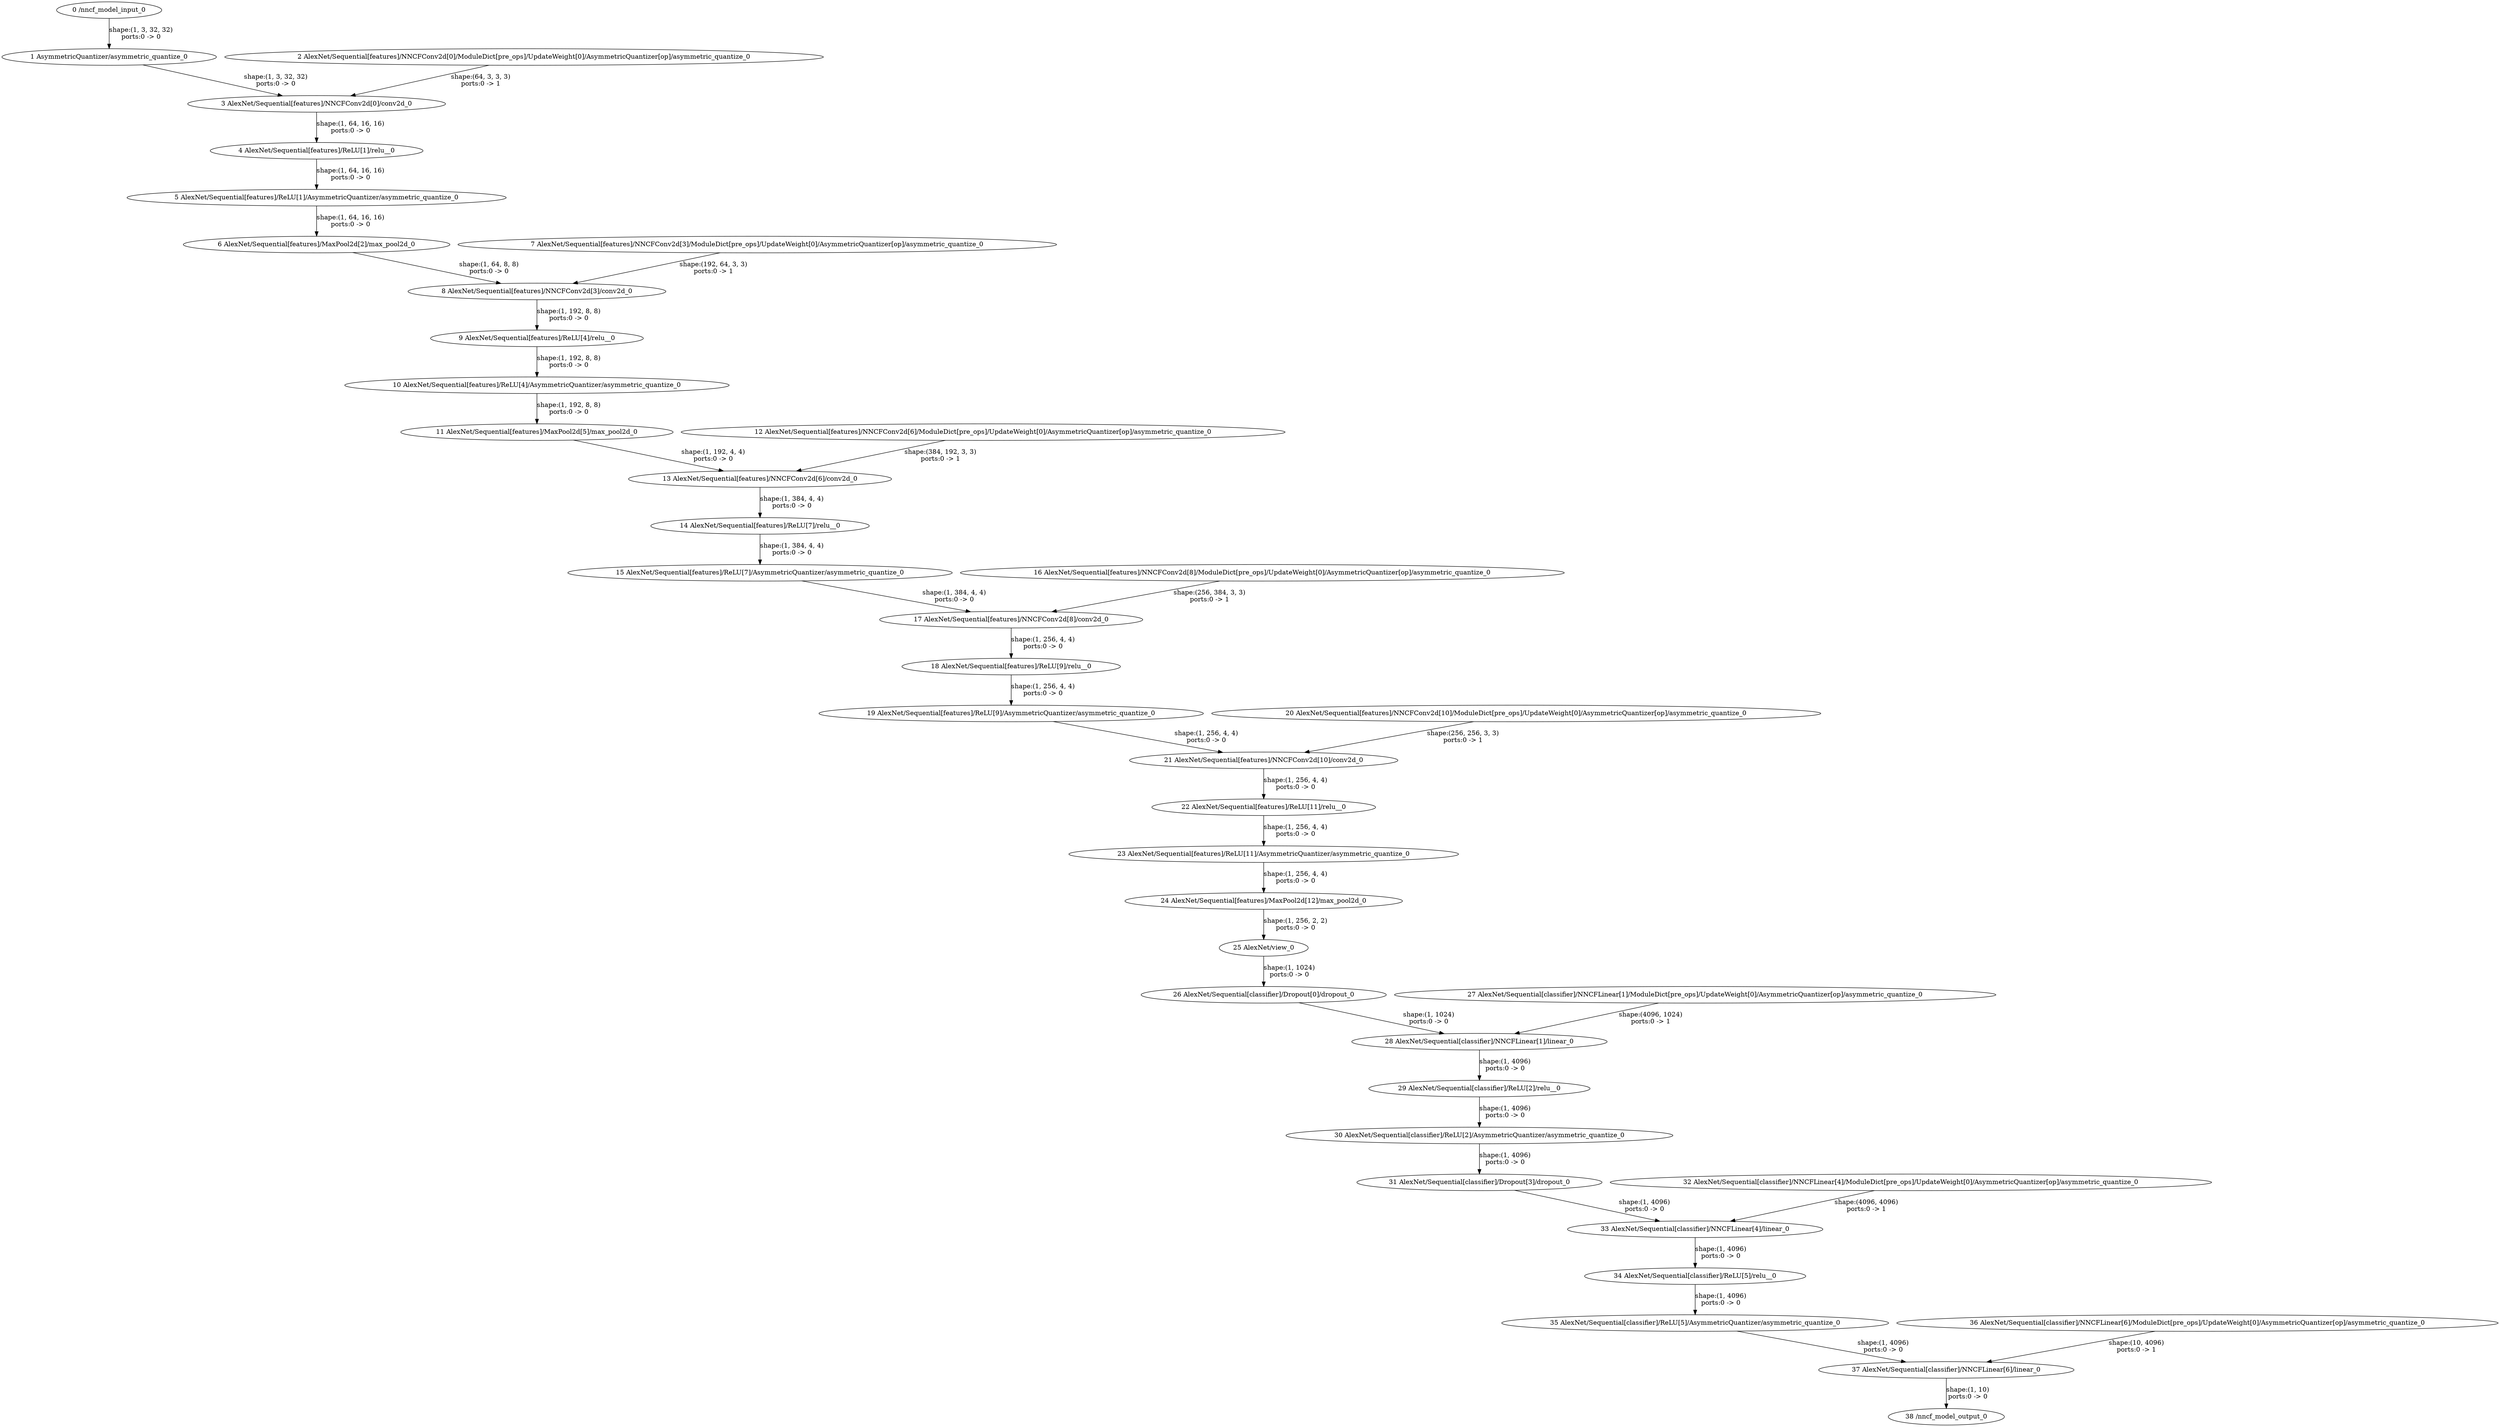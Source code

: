 strict digraph  {
"0 /nncf_model_input_0" [id=0, type=nncf_model_input];
"1 AsymmetricQuantizer/asymmetric_quantize_0" [id=1, type=asymmetric_quantize];
"2 AlexNet/Sequential[features]/NNCFConv2d[0]/ModuleDict[pre_ops]/UpdateWeight[0]/AsymmetricQuantizer[op]/asymmetric_quantize_0" [id=2, type=asymmetric_quantize];
"3 AlexNet/Sequential[features]/NNCFConv2d[0]/conv2d_0" [id=3, type=conv2d];
"4 AlexNet/Sequential[features]/ReLU[1]/relu__0" [id=4, type=relu_];
"5 AlexNet/Sequential[features]/ReLU[1]/AsymmetricQuantizer/asymmetric_quantize_0" [id=5, type=asymmetric_quantize];
"6 AlexNet/Sequential[features]/MaxPool2d[2]/max_pool2d_0" [id=6, type=max_pool2d];
"7 AlexNet/Sequential[features]/NNCFConv2d[3]/ModuleDict[pre_ops]/UpdateWeight[0]/AsymmetricQuantizer[op]/asymmetric_quantize_0" [id=7, type=asymmetric_quantize];
"8 AlexNet/Sequential[features]/NNCFConv2d[3]/conv2d_0" [id=8, type=conv2d];
"9 AlexNet/Sequential[features]/ReLU[4]/relu__0" [id=9, type=relu_];
"10 AlexNet/Sequential[features]/ReLU[4]/AsymmetricQuantizer/asymmetric_quantize_0" [id=10, type=asymmetric_quantize];
"11 AlexNet/Sequential[features]/MaxPool2d[5]/max_pool2d_0" [id=11, type=max_pool2d];
"12 AlexNet/Sequential[features]/NNCFConv2d[6]/ModuleDict[pre_ops]/UpdateWeight[0]/AsymmetricQuantizer[op]/asymmetric_quantize_0" [id=12, type=asymmetric_quantize];
"13 AlexNet/Sequential[features]/NNCFConv2d[6]/conv2d_0" [id=13, type=conv2d];
"14 AlexNet/Sequential[features]/ReLU[7]/relu__0" [id=14, type=relu_];
"15 AlexNet/Sequential[features]/ReLU[7]/AsymmetricQuantizer/asymmetric_quantize_0" [id=15, type=asymmetric_quantize];
"16 AlexNet/Sequential[features]/NNCFConv2d[8]/ModuleDict[pre_ops]/UpdateWeight[0]/AsymmetricQuantizer[op]/asymmetric_quantize_0" [id=16, type=asymmetric_quantize];
"17 AlexNet/Sequential[features]/NNCFConv2d[8]/conv2d_0" [id=17, type=conv2d];
"18 AlexNet/Sequential[features]/ReLU[9]/relu__0" [id=18, type=relu_];
"19 AlexNet/Sequential[features]/ReLU[9]/AsymmetricQuantizer/asymmetric_quantize_0" [id=19, type=asymmetric_quantize];
"20 AlexNet/Sequential[features]/NNCFConv2d[10]/ModuleDict[pre_ops]/UpdateWeight[0]/AsymmetricQuantizer[op]/asymmetric_quantize_0" [id=20, type=asymmetric_quantize];
"21 AlexNet/Sequential[features]/NNCFConv2d[10]/conv2d_0" [id=21, type=conv2d];
"22 AlexNet/Sequential[features]/ReLU[11]/relu__0" [id=22, type=relu_];
"23 AlexNet/Sequential[features]/ReLU[11]/AsymmetricQuantizer/asymmetric_quantize_0" [id=23, type=asymmetric_quantize];
"24 AlexNet/Sequential[features]/MaxPool2d[12]/max_pool2d_0" [id=24, type=max_pool2d];
"25 AlexNet/view_0" [id=25, type=view];
"26 AlexNet/Sequential[classifier]/Dropout[0]/dropout_0" [id=26, type=dropout];
"27 AlexNet/Sequential[classifier]/NNCFLinear[1]/ModuleDict[pre_ops]/UpdateWeight[0]/AsymmetricQuantizer[op]/asymmetric_quantize_0" [id=27, type=asymmetric_quantize];
"28 AlexNet/Sequential[classifier]/NNCFLinear[1]/linear_0" [id=28, type=linear];
"29 AlexNet/Sequential[classifier]/ReLU[2]/relu__0" [id=29, type=relu_];
"30 AlexNet/Sequential[classifier]/ReLU[2]/AsymmetricQuantizer/asymmetric_quantize_0" [id=30, type=asymmetric_quantize];
"31 AlexNet/Sequential[classifier]/Dropout[3]/dropout_0" [id=31, type=dropout];
"32 AlexNet/Sequential[classifier]/NNCFLinear[4]/ModuleDict[pre_ops]/UpdateWeight[0]/AsymmetricQuantizer[op]/asymmetric_quantize_0" [id=32, type=asymmetric_quantize];
"33 AlexNet/Sequential[classifier]/NNCFLinear[4]/linear_0" [id=33, type=linear];
"34 AlexNet/Sequential[classifier]/ReLU[5]/relu__0" [id=34, type=relu_];
"35 AlexNet/Sequential[classifier]/ReLU[5]/AsymmetricQuantizer/asymmetric_quantize_0" [id=35, type=asymmetric_quantize];
"36 AlexNet/Sequential[classifier]/NNCFLinear[6]/ModuleDict[pre_ops]/UpdateWeight[0]/AsymmetricQuantizer[op]/asymmetric_quantize_0" [id=36, type=asymmetric_quantize];
"37 AlexNet/Sequential[classifier]/NNCFLinear[6]/linear_0" [id=37, type=linear];
"38 /nncf_model_output_0" [id=38, type=nncf_model_output];
"0 /nncf_model_input_0" -> "1 AsymmetricQuantizer/asymmetric_quantize_0"  [label="shape:(1, 3, 32, 32)\nports:0 -> 0", style=solid];
"1 AsymmetricQuantizer/asymmetric_quantize_0" -> "3 AlexNet/Sequential[features]/NNCFConv2d[0]/conv2d_0"  [label="shape:(1, 3, 32, 32)\nports:0 -> 0", style=solid];
"2 AlexNet/Sequential[features]/NNCFConv2d[0]/ModuleDict[pre_ops]/UpdateWeight[0]/AsymmetricQuantizer[op]/asymmetric_quantize_0" -> "3 AlexNet/Sequential[features]/NNCFConv2d[0]/conv2d_0"  [label="shape:(64, 3, 3, 3)\nports:0 -> 1", style=solid];
"3 AlexNet/Sequential[features]/NNCFConv2d[0]/conv2d_0" -> "4 AlexNet/Sequential[features]/ReLU[1]/relu__0"  [label="shape:(1, 64, 16, 16)\nports:0 -> 0", style=solid];
"4 AlexNet/Sequential[features]/ReLU[1]/relu__0" -> "5 AlexNet/Sequential[features]/ReLU[1]/AsymmetricQuantizer/asymmetric_quantize_0"  [label="shape:(1, 64, 16, 16)\nports:0 -> 0", style=solid];
"5 AlexNet/Sequential[features]/ReLU[1]/AsymmetricQuantizer/asymmetric_quantize_0" -> "6 AlexNet/Sequential[features]/MaxPool2d[2]/max_pool2d_0"  [label="shape:(1, 64, 16, 16)\nports:0 -> 0", style=solid];
"6 AlexNet/Sequential[features]/MaxPool2d[2]/max_pool2d_0" -> "8 AlexNet/Sequential[features]/NNCFConv2d[3]/conv2d_0"  [label="shape:(1, 64, 8, 8)\nports:0 -> 0", style=solid];
"7 AlexNet/Sequential[features]/NNCFConv2d[3]/ModuleDict[pre_ops]/UpdateWeight[0]/AsymmetricQuantizer[op]/asymmetric_quantize_0" -> "8 AlexNet/Sequential[features]/NNCFConv2d[3]/conv2d_0"  [label="shape:(192, 64, 3, 3)\nports:0 -> 1", style=solid];
"8 AlexNet/Sequential[features]/NNCFConv2d[3]/conv2d_0" -> "9 AlexNet/Sequential[features]/ReLU[4]/relu__0"  [label="shape:(1, 192, 8, 8)\nports:0 -> 0", style=solid];
"9 AlexNet/Sequential[features]/ReLU[4]/relu__0" -> "10 AlexNet/Sequential[features]/ReLU[4]/AsymmetricQuantizer/asymmetric_quantize_0"  [label="shape:(1, 192, 8, 8)\nports:0 -> 0", style=solid];
"10 AlexNet/Sequential[features]/ReLU[4]/AsymmetricQuantizer/asymmetric_quantize_0" -> "11 AlexNet/Sequential[features]/MaxPool2d[5]/max_pool2d_0"  [label="shape:(1, 192, 8, 8)\nports:0 -> 0", style=solid];
"11 AlexNet/Sequential[features]/MaxPool2d[5]/max_pool2d_0" -> "13 AlexNet/Sequential[features]/NNCFConv2d[6]/conv2d_0"  [label="shape:(1, 192, 4, 4)\nports:0 -> 0", style=solid];
"12 AlexNet/Sequential[features]/NNCFConv2d[6]/ModuleDict[pre_ops]/UpdateWeight[0]/AsymmetricQuantizer[op]/asymmetric_quantize_0" -> "13 AlexNet/Sequential[features]/NNCFConv2d[6]/conv2d_0"  [label="shape:(384, 192, 3, 3)\nports:0 -> 1", style=solid];
"13 AlexNet/Sequential[features]/NNCFConv2d[6]/conv2d_0" -> "14 AlexNet/Sequential[features]/ReLU[7]/relu__0"  [label="shape:(1, 384, 4, 4)\nports:0 -> 0", style=solid];
"14 AlexNet/Sequential[features]/ReLU[7]/relu__0" -> "15 AlexNet/Sequential[features]/ReLU[7]/AsymmetricQuantizer/asymmetric_quantize_0"  [label="shape:(1, 384, 4, 4)\nports:0 -> 0", style=solid];
"15 AlexNet/Sequential[features]/ReLU[7]/AsymmetricQuantizer/asymmetric_quantize_0" -> "17 AlexNet/Sequential[features]/NNCFConv2d[8]/conv2d_0"  [label="shape:(1, 384, 4, 4)\nports:0 -> 0", style=solid];
"16 AlexNet/Sequential[features]/NNCFConv2d[8]/ModuleDict[pre_ops]/UpdateWeight[0]/AsymmetricQuantizer[op]/asymmetric_quantize_0" -> "17 AlexNet/Sequential[features]/NNCFConv2d[8]/conv2d_0"  [label="shape:(256, 384, 3, 3)\nports:0 -> 1", style=solid];
"17 AlexNet/Sequential[features]/NNCFConv2d[8]/conv2d_0" -> "18 AlexNet/Sequential[features]/ReLU[9]/relu__0"  [label="shape:(1, 256, 4, 4)\nports:0 -> 0", style=solid];
"18 AlexNet/Sequential[features]/ReLU[9]/relu__0" -> "19 AlexNet/Sequential[features]/ReLU[9]/AsymmetricQuantizer/asymmetric_quantize_0"  [label="shape:(1, 256, 4, 4)\nports:0 -> 0", style=solid];
"19 AlexNet/Sequential[features]/ReLU[9]/AsymmetricQuantizer/asymmetric_quantize_0" -> "21 AlexNet/Sequential[features]/NNCFConv2d[10]/conv2d_0"  [label="shape:(1, 256, 4, 4)\nports:0 -> 0", style=solid];
"20 AlexNet/Sequential[features]/NNCFConv2d[10]/ModuleDict[pre_ops]/UpdateWeight[0]/AsymmetricQuantizer[op]/asymmetric_quantize_0" -> "21 AlexNet/Sequential[features]/NNCFConv2d[10]/conv2d_0"  [label="shape:(256, 256, 3, 3)\nports:0 -> 1", style=solid];
"21 AlexNet/Sequential[features]/NNCFConv2d[10]/conv2d_0" -> "22 AlexNet/Sequential[features]/ReLU[11]/relu__0"  [label="shape:(1, 256, 4, 4)\nports:0 -> 0", style=solid];
"22 AlexNet/Sequential[features]/ReLU[11]/relu__0" -> "23 AlexNet/Sequential[features]/ReLU[11]/AsymmetricQuantizer/asymmetric_quantize_0"  [label="shape:(1, 256, 4, 4)\nports:0 -> 0", style=solid];
"23 AlexNet/Sequential[features]/ReLU[11]/AsymmetricQuantizer/asymmetric_quantize_0" -> "24 AlexNet/Sequential[features]/MaxPool2d[12]/max_pool2d_0"  [label="shape:(1, 256, 4, 4)\nports:0 -> 0", style=solid];
"24 AlexNet/Sequential[features]/MaxPool2d[12]/max_pool2d_0" -> "25 AlexNet/view_0"  [label="shape:(1, 256, 2, 2)\nports:0 -> 0", style=solid];
"25 AlexNet/view_0" -> "26 AlexNet/Sequential[classifier]/Dropout[0]/dropout_0"  [label="shape:(1, 1024)\nports:0 -> 0", style=solid];
"26 AlexNet/Sequential[classifier]/Dropout[0]/dropout_0" -> "28 AlexNet/Sequential[classifier]/NNCFLinear[1]/linear_0"  [label="shape:(1, 1024)\nports:0 -> 0", style=solid];
"27 AlexNet/Sequential[classifier]/NNCFLinear[1]/ModuleDict[pre_ops]/UpdateWeight[0]/AsymmetricQuantizer[op]/asymmetric_quantize_0" -> "28 AlexNet/Sequential[classifier]/NNCFLinear[1]/linear_0"  [label="shape:(4096, 1024)\nports:0 -> 1", style=solid];
"28 AlexNet/Sequential[classifier]/NNCFLinear[1]/linear_0" -> "29 AlexNet/Sequential[classifier]/ReLU[2]/relu__0"  [label="shape:(1, 4096)\nports:0 -> 0", style=solid];
"29 AlexNet/Sequential[classifier]/ReLU[2]/relu__0" -> "30 AlexNet/Sequential[classifier]/ReLU[2]/AsymmetricQuantizer/asymmetric_quantize_0"  [label="shape:(1, 4096)\nports:0 -> 0", style=solid];
"30 AlexNet/Sequential[classifier]/ReLU[2]/AsymmetricQuantizer/asymmetric_quantize_0" -> "31 AlexNet/Sequential[classifier]/Dropout[3]/dropout_0"  [label="shape:(1, 4096)\nports:0 -> 0", style=solid];
"31 AlexNet/Sequential[classifier]/Dropout[3]/dropout_0" -> "33 AlexNet/Sequential[classifier]/NNCFLinear[4]/linear_0"  [label="shape:(1, 4096)\nports:0 -> 0", style=solid];
"32 AlexNet/Sequential[classifier]/NNCFLinear[4]/ModuleDict[pre_ops]/UpdateWeight[0]/AsymmetricQuantizer[op]/asymmetric_quantize_0" -> "33 AlexNet/Sequential[classifier]/NNCFLinear[4]/linear_0"  [label="shape:(4096, 4096)\nports:0 -> 1", style=solid];
"33 AlexNet/Sequential[classifier]/NNCFLinear[4]/linear_0" -> "34 AlexNet/Sequential[classifier]/ReLU[5]/relu__0"  [label="shape:(1, 4096)\nports:0 -> 0", style=solid];
"34 AlexNet/Sequential[classifier]/ReLU[5]/relu__0" -> "35 AlexNet/Sequential[classifier]/ReLU[5]/AsymmetricQuantizer/asymmetric_quantize_0"  [label="shape:(1, 4096)\nports:0 -> 0", style=solid];
"35 AlexNet/Sequential[classifier]/ReLU[5]/AsymmetricQuantizer/asymmetric_quantize_0" -> "37 AlexNet/Sequential[classifier]/NNCFLinear[6]/linear_0"  [label="shape:(1, 4096)\nports:0 -> 0", style=solid];
"36 AlexNet/Sequential[classifier]/NNCFLinear[6]/ModuleDict[pre_ops]/UpdateWeight[0]/AsymmetricQuantizer[op]/asymmetric_quantize_0" -> "37 AlexNet/Sequential[classifier]/NNCFLinear[6]/linear_0"  [label="shape:(10, 4096)\nports:0 -> 1", style=solid];
"37 AlexNet/Sequential[classifier]/NNCFLinear[6]/linear_0" -> "38 /nncf_model_output_0"  [label="shape:(1, 10)\nports:0 -> 0", style=solid];
}
